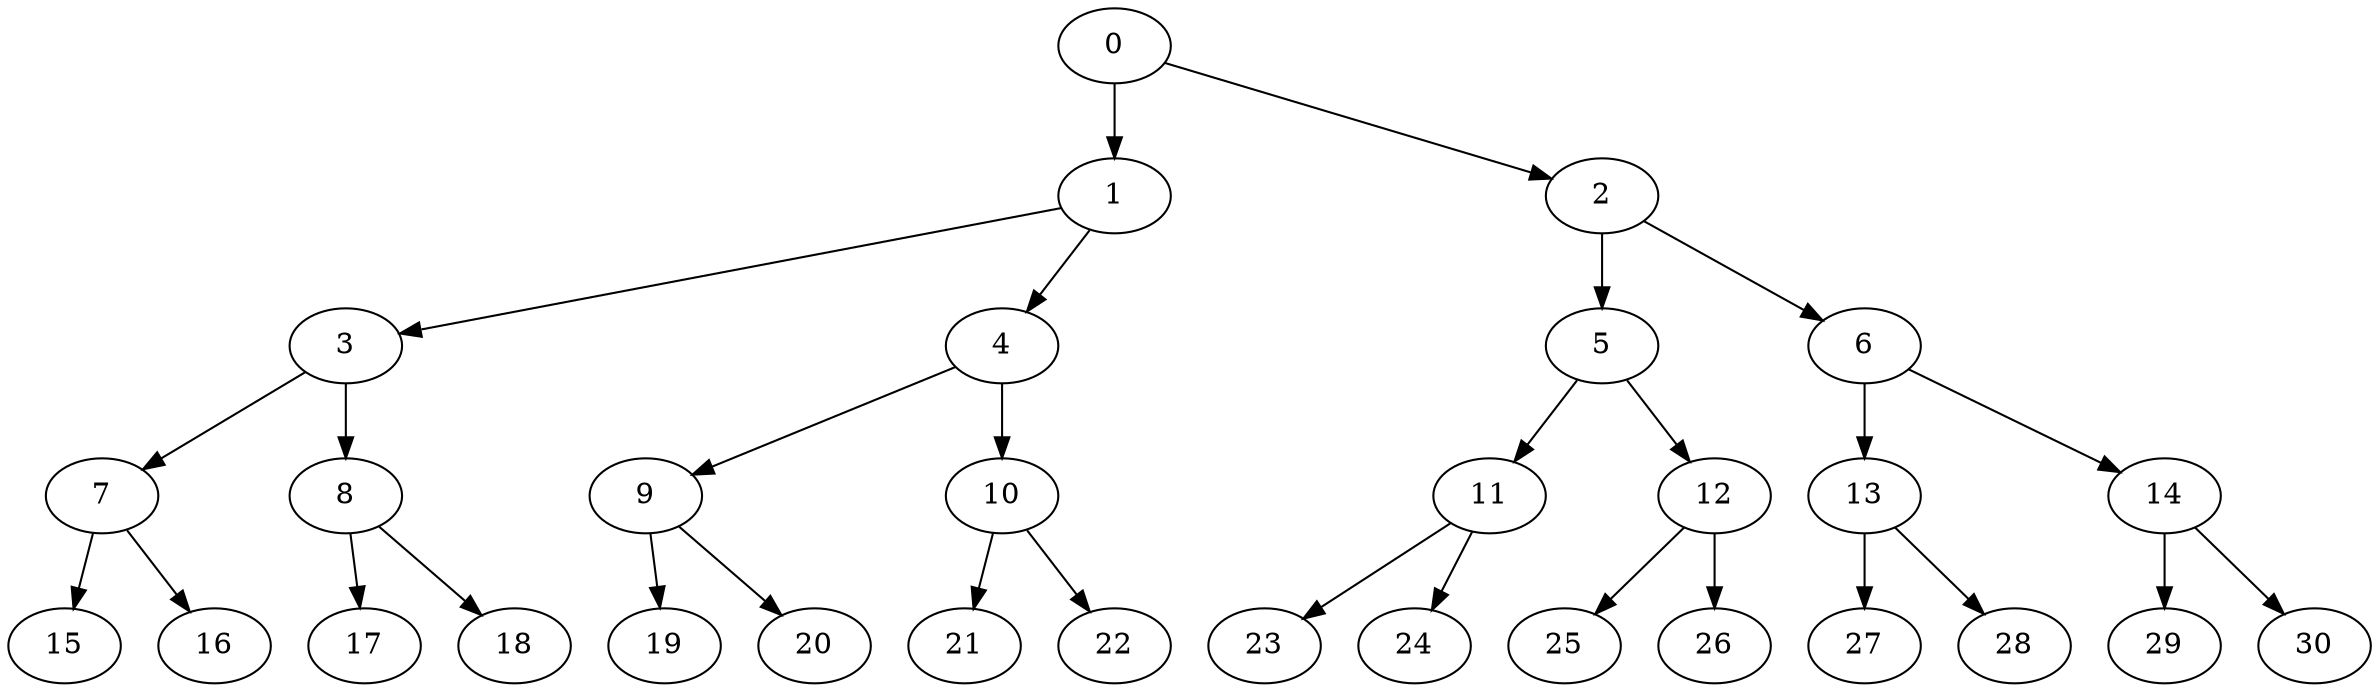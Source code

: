 digraph G {
    0;
    1;
    2;
    3;
    4;
    5;
    6;
    7;
    8;
    9;
    10;
    11;
    12;
    13;
    14;
    15;
    16;
    17;
    18;
    19;
    20;
    21;
    22;
    23;
    24;
    25;
    26;
    27;
    28;
    29;
    30;
    0 -> 1 [weight=1];
    0 -> 2 [weight=0];
    1 -> 3 [weight=0];
    1 -> 4 [weight=0];
    2 -> 5 [weight=2];
    2 -> 6 [weight=0];
    3 -> 7 [weight=0];
    3 -> 8 [weight=1];
    4 -> 9 [weight=0];
    4 -> 10 [weight=1];
    5 -> 11 [weight=0];
    5 -> 12 [weight=0];
    6 -> 13 [weight=1];
    6 -> 14 [weight=0];
    7 -> 15 [weight=0];
    7 -> 16 [weight=0];
    8 -> 17 [weight=0];
    8 -> 18 [weight=0];
    9 -> 19 [weight=0];
    9 -> 20 [weight=0];
    10 -> 21 [weight=0];
    10 -> 22 [weight=0];
    11 -> 23 [weight=0];
    11 -> 24 [weight=0];
    12 -> 25 [weight=0];
    12 -> 26 [weight=1];
    13 -> 27 [weight=0];
    13 -> 28 [weight=0];
    14 -> 29 [weight=1];
    14 -> 30 [weight=0];
}
